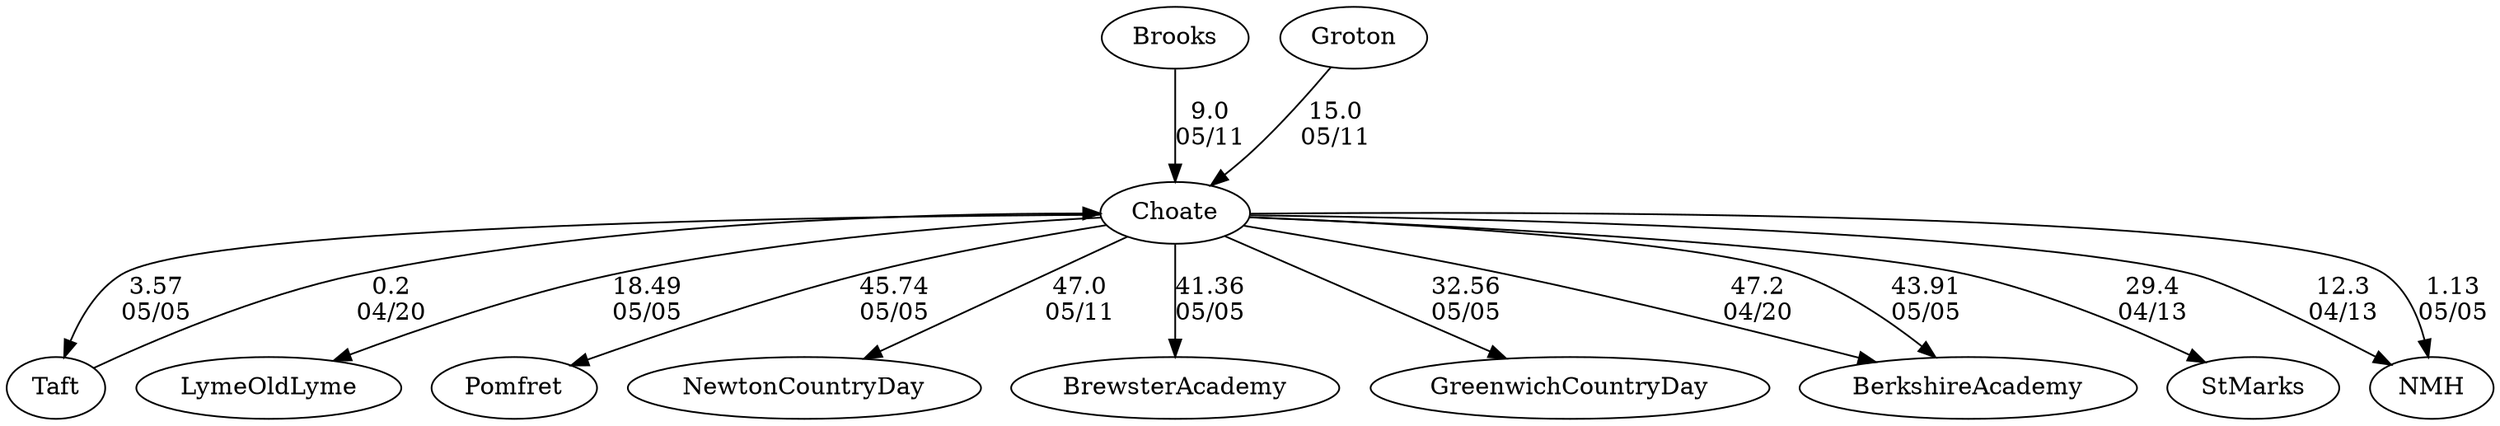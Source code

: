 digraph girls2foursChoate {LymeOldLyme [URL="girls2foursChoateLymeOldLyme.html"];Brooks [URL="girls2foursChoateBrooks.html"];Pomfret [URL="girls2foursChoatePomfret.html"];NewtonCountryDay [URL="girls2foursChoateNewtonCountryDay.html"];Taft [URL="girls2foursChoateTaft.html"];BrewsterAcademy [URL="girls2foursChoateBrewsterAcademy.html"];GreenwichCountryDay [URL="girls2foursChoateGreenwichCountryDay.html"];Groton [URL="girls2foursChoateGroton.html"];BerkshireAcademy [URL="girls2foursChoateBerkshireAcademy.html"];StMarks [URL="girls2foursChoateStMarks.html"];NMH [URL="girls2foursChoateNMH.html"];Choate [URL="girls2foursChoateChoate.html"];Groton -> Choate[label="15.0
05/11", weight="85", tooltip="NEIRA,Brooks vs. Belmont Hill, Choate, Groton and NCDS			
Distance: 1500m Conditions: Direct gusty headwind that generally diminished from 12-15 mph in the early races to 6-8 mph over the course of the afternoon, but varied such that comparisons between races would not be meaningful. Race order G5-B1-G4-B4-G3-B3-G2-B2-G1 Comments: Fantastic afternoon of racing with two races relying on the finish line camera. Groton G1 victory by a matter of inches, and the B3 race declared a dead heat for second place with less than an inch of separation. Thank you to all the coaches and teams for making the trip to Brooks and for your cooperation and spirited competition.
Choate did not race a B3 and NCDS did not race a G4 today.
None", URL="https://www.row2k.com/results/resultspage.cfm?UID=37A62C22F94B1C2C6EAD9807BFDFECD3&cat=5", random="random"]; 
Brooks -> Choate[label="9.0
05/11", weight="91", tooltip="NEIRA,Brooks vs. Belmont Hill, Choate, Groton and NCDS			
Distance: 1500m Conditions: Direct gusty headwind that generally diminished from 12-15 mph in the early races to 6-8 mph over the course of the afternoon, but varied such that comparisons between races would not be meaningful. Race order G5-B1-G4-B4-G3-B3-G2-B2-G1 Comments: Fantastic afternoon of racing with two races relying on the finish line camera. Groton G1 victory by a matter of inches, and the B3 race declared a dead heat for second place with less than an inch of separation. Thank you to all the coaches and teams for making the trip to Brooks and for your cooperation and spirited competition.
Choate did not race a B3 and NCDS did not race a G4 today.
None", URL="https://www.row2k.com/results/resultspage.cfm?UID=37A62C22F94B1C2C6EAD9807BFDFECD3&cat=5", random="random"]; 
Choate -> NewtonCountryDay[label="47.0
05/11", weight="53", tooltip="NEIRA,Brooks vs. Belmont Hill, Choate, Groton and NCDS			
Distance: 1500m Conditions: Direct gusty headwind that generally diminished from 12-15 mph in the early races to 6-8 mph over the course of the afternoon, but varied such that comparisons between races would not be meaningful. Race order G5-B1-G4-B4-G3-B3-G2-B2-G1 Comments: Fantastic afternoon of racing with two races relying on the finish line camera. Groton G1 victory by a matter of inches, and the B3 race declared a dead heat for second place with less than an inch of separation. Thank you to all the coaches and teams for making the trip to Brooks and for your cooperation and spirited competition.
Choate did not race a B3 and NCDS did not race a G4 today.
None", URL="https://www.row2k.com/results/resultspage.cfm?UID=37A62C22F94B1C2C6EAD9807BFDFECD3&cat=5", random="random"]; 
Taft -> Choate[label="0.2
04/20", weight="100", tooltip="NEIRA Boys & Girls Fours,Berkshire v. Taft & Choate			
Distance: 1500 M Conditions: Flat water; light, variable headwind in first 1000 meters, then calm. Comments: B3: Taft left their lane, interfered with Berkshire, then corrected, but then crossed Choate's lane in the last 250 M. Did not change placement, but Berkshire's margin over Choate might have been larger without the interference.
Thanks to Taft and Choate for some great racing in ideal conditions.
None", URL="https://www.row2k.com/results/resultspage.cfm?UID=CADB8564A7D0BE142DB6C47B0EED613F&cat=5", random="random"]; 
Choate -> BerkshireAcademy[label="47.2
04/20", weight="53", tooltip="NEIRA Boys & Girls Fours,Berkshire v. Taft & Choate			
Distance: 1500 M Conditions: Flat water; light, variable headwind in first 1000 meters, then calm. Comments: B3: Taft left their lane, interfered with Berkshire, then corrected, but then crossed Choate's lane in the last 250 M. Did not change placement, but Berkshire's margin over Choate might have been larger without the interference.
Thanks to Taft and Choate for some great racing in ideal conditions.
None", URL="https://www.row2k.com/results/resultspage.cfm?UID=CADB8564A7D0BE142DB6C47B0EED613F&cat=5", random="random"]; 
Choate -> NMH[label="12.3
04/13", weight="88", tooltip="NEIRA Boys & Girls Fours,St. Marks, F. Gunn, NMH, Choate, Worcester Academy, Bancroft			
Distance: 1500m Conditions: A prevailing 12-14mph crosswind shifting to a cross/tail for some races. Two small short-lived squalls came through with wind gusts over 30mph. Other times, gusts were up to 24mph. Conditions gradually improved over the course of the races. Comments: Race order was B3-G4-B2-G1-B1-G2-G3. There was no B4 race. Races aren't comparable because of very shifty conditions. Boys 2V started 50m over the line.
None", URL="https://www.row2k.com/results/resultspage.cfm?UID=9C1DB7774C31E9EA330687778E1F93EB&cat=5", random="random"]; 
Choate -> StMarks[label="29.4
04/13", weight="71", tooltip="NEIRA Boys & Girls Fours,St. Marks, F. Gunn, NMH, Choate, Worcester Academy, Bancroft			
Distance: 1500m Conditions: A prevailing 12-14mph crosswind shifting to a cross/tail for some races. Two small short-lived squalls came through with wind gusts over 30mph. Other times, gusts were up to 24mph. Conditions gradually improved over the course of the races. Comments: Race order was B3-G4-B2-G1-B1-G2-G3. There was no B4 race. Races aren't comparable because of very shifty conditions. Boys 2V started 50m over the line.
None", URL="https://www.row2k.com/results/resultspage.cfm?UID=9C1DB7774C31E9EA330687778E1F93EB&cat=5", random="random"]; 
Choate -> NMH[label="1.13
05/05", weight="99", tooltip="Founder's Day Regatta			
Conditions: Some cross wind in the first 500m shifting into a light tail wind in the last 1k. Teams with multiple boats in a single event only progressed the faster boat even if both finished top 3.", URL="https://www.row2k.com/results/resultspage.cfm?UID=7AC6352FAB62A8BCE52618B8C7A7971D&cat=6", random="random"]; 
Choate -> Taft[label="3.57
05/05", weight="97", tooltip="Founder's Day Regatta			
Conditions: Some cross wind in the first 500m shifting into a light tail wind in the last 1k. Teams with multiple boats in a single event only progressed the faster boat even if both finished top 3.", URL="https://www.row2k.com/results/resultspage.cfm?UID=7AC6352FAB62A8BCE52618B8C7A7971D&cat=6", random="random"]; 
Choate -> LymeOldLyme[label="18.49
05/05", weight="82", tooltip="Founder's Day Regatta			
Conditions: Some cross wind in the first 500m shifting into a light tail wind in the last 1k. Teams with multiple boats in a single event only progressed the faster boat even if both finished top 3.", URL="https://www.row2k.com/results/resultspage.cfm?UID=7AC6352FAB62A8BCE52618B8C7A7971D&cat=6", random="random"]; 
Choate -> BrewsterAcademy[label="41.36
05/05", weight="59", tooltip="Founder's Day Regatta			
Conditions: Some cross wind in the first 500m shifting into a light tail wind in the last 1k. Teams with multiple boats in a single event only progressed the faster boat even if both finished top 3.", URL="https://www.row2k.com/results/resultspage.cfm?UID=7AC6352FAB62A8BCE52618B8C7A7971D&cat=6", random="random"]; 
Choate -> BerkshireAcademy[label="43.91
05/05", weight="57", tooltip="Founder's Day Regatta			
Conditions: Some cross wind in the first 500m shifting into a light tail wind in the last 1k. Teams with multiple boats in a single event only progressed the faster boat even if both finished top 3.", URL="https://www.row2k.com/results/resultspage.cfm?UID=7AC6352FAB62A8BCE52618B8C7A7971D&cat=6", random="random"]; 
Choate -> Pomfret[label="45.74
05/05", weight="55", tooltip="Founder's Day Regatta			
Conditions: Some cross wind in the first 500m shifting into a light tail wind in the last 1k. Teams with multiple boats in a single event only progressed the faster boat even if both finished top 3.", URL="https://www.row2k.com/results/resultspage.cfm?UID=7AC6352FAB62A8BCE52618B8C7A7971D&cat=6", random="random"]; 
Choate -> GreenwichCountryDay[label="32.56
05/05", weight="68", tooltip="Founder's Day Regatta			
Conditions: Some cross wind in the first 500m shifting into a light tail wind in the last 1k. Teams with multiple boats in a single event only progressed the faster boat even if both finished top 3.", URL="https://www.row2k.com/results/resultspage.cfm?UID=7AC6352FAB62A8BCE52618B8C7A7971D&cat=6", random="random"]}